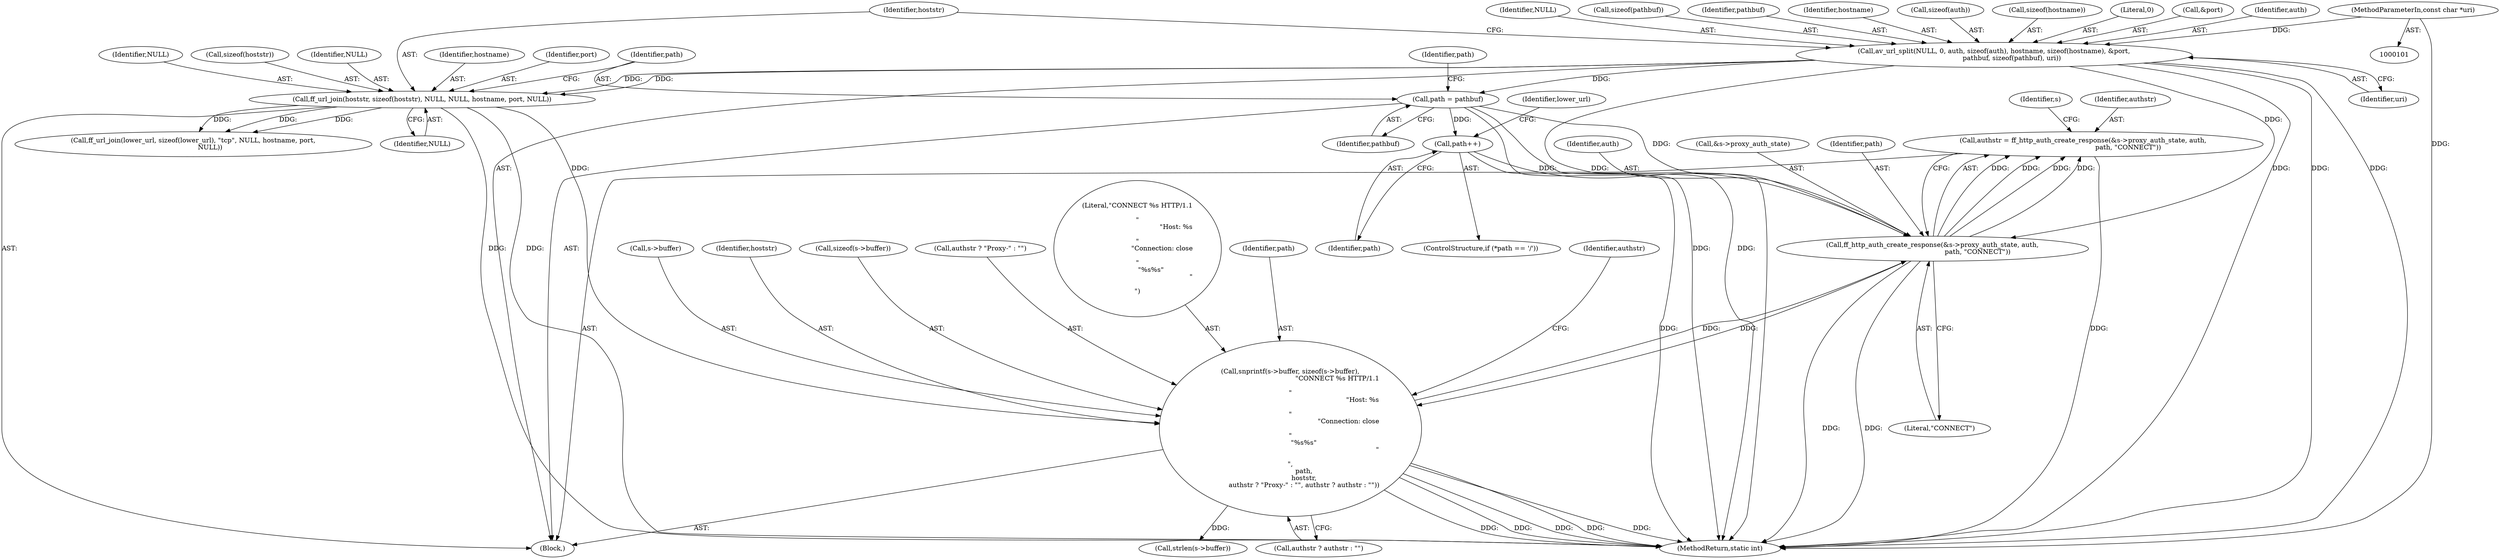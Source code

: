 digraph "0_FFmpeg_2a05c8f813de6f2278827734bf8102291e7484aa_2@pointer" {
"1000218" [label="(Call,authstr = ff_http_auth_create_response(&s->proxy_auth_state, auth,\n                                           path, \"CONNECT\"))"];
"1000220" [label="(Call,ff_http_auth_create_response(&s->proxy_auth_state, auth,\n                                           path, \"CONNECT\"))"];
"1000147" [label="(Call,av_url_split(NULL, 0, auth, sizeof(auth), hostname, sizeof(hostname), &port,\n                 pathbuf, sizeof(pathbuf), uri))"];
"1000103" [label="(MethodParameterIn,const char *uri)"];
"1000171" [label="(Call,path = pathbuf)"];
"1000228" [label="(Call,snprintf(s->buffer, sizeof(s->buffer),\n             \"CONNECT %s HTTP/1.1\r\n\"\n             \"Host: %s\r\n\"\n             \"Connection: close\r\n\"\n             \"%s%s\"\n             \"\r\n\",\n             path,\n             hoststr,\n             authstr ? \"Proxy-\" : \"\", authstr ? authstr : \"\"))"];
"1000162" [label="(Call,ff_url_join(hoststr, sizeof(hoststr), NULL, NULL, hostname, port, NULL))"];
"1000179" [label="(Call,path++)"];
"1000368" [label="(MethodReturn,static int)"];
"1000159" [label="(Call,sizeof(pathbuf))"];
"1000182" [label="(Identifier,lower_url)"];
"1000170" [label="(Identifier,NULL)"];
"1000177" [label="(Identifier,path)"];
"1000238" [label="(Identifier,hoststr)"];
"1000158" [label="(Identifier,pathbuf)"];
"1000166" [label="(Identifier,NULL)"];
"1000162" [label="(Call,ff_url_join(hoststr, sizeof(hoststr), NULL, NULL, hostname, port, NULL))"];
"1000220" [label="(Call,ff_http_auth_create_response(&s->proxy_auth_state, auth,\n                                           path, \"CONNECT\"))"];
"1000227" [label="(Literal,\"CONNECT\")"];
"1000173" [label="(Identifier,pathbuf)"];
"1000174" [label="(ControlStructure,if (*path == '/'))"];
"1000169" [label="(Identifier,port)"];
"1000153" [label="(Identifier,hostname)"];
"1000232" [label="(Call,sizeof(s->buffer))"];
"1000163" [label="(Identifier,hoststr)"];
"1000151" [label="(Call,sizeof(auth))"];
"1000181" [label="(Call,ff_url_join(lower_url, sizeof(lower_url), \"tcp\", NULL, hostname, port,\n                NULL))"];
"1000147" [label="(Call,av_url_split(NULL, 0, auth, sizeof(auth), hostname, sizeof(hostname), &port,\n                 pathbuf, sizeof(pathbuf), uri))"];
"1000172" [label="(Identifier,path)"];
"1000261" [label="(Call,strlen(s->buffer))"];
"1000225" [label="(Identifier,auth)"];
"1000239" [label="(Call,authstr ? \"Proxy-\" : \"\")"];
"1000218" [label="(Call,authstr = ff_http_auth_create_response(&s->proxy_auth_state, auth,\n                                           path, \"CONNECT\"))"];
"1000228" [label="(Call,snprintf(s->buffer, sizeof(s->buffer),\n             \"CONNECT %s HTTP/1.1\r\n\"\n             \"Host: %s\r\n\"\n             \"Connection: close\r\n\"\n             \"%s%s\"\n             \"\r\n\",\n             path,\n             hoststr,\n             authstr ? \"Proxy-\" : \"\", authstr ? authstr : \"\"))"];
"1000164" [label="(Call,sizeof(hoststr))"];
"1000219" [label="(Identifier,authstr)"];
"1000154" [label="(Call,sizeof(hostname))"];
"1000236" [label="(Literal,\"CONNECT %s HTTP/1.1\r\n\"\n             \"Host: %s\r\n\"\n             \"Connection: close\r\n\"\n             \"%s%s\"\n             \"\r\n\")"];
"1000161" [label="(Identifier,uri)"];
"1000237" [label="(Identifier,path)"];
"1000149" [label="(Literal,0)"];
"1000105" [label="(Block,)"];
"1000156" [label="(Call,&port)"];
"1000249" [label="(Identifier,authstr)"];
"1000230" [label="(Identifier,s)"];
"1000221" [label="(Call,&s->proxy_auth_state)"];
"1000103" [label="(MethodParameterIn,const char *uri)"];
"1000180" [label="(Identifier,path)"];
"1000150" [label="(Identifier,auth)"];
"1000243" [label="(Call,authstr ? authstr : \"\")"];
"1000167" [label="(Identifier,NULL)"];
"1000229" [label="(Call,s->buffer)"];
"1000171" [label="(Call,path = pathbuf)"];
"1000168" [label="(Identifier,hostname)"];
"1000148" [label="(Identifier,NULL)"];
"1000226" [label="(Identifier,path)"];
"1000179" [label="(Call,path++)"];
"1000218" -> "1000105"  [label="AST: "];
"1000218" -> "1000220"  [label="CFG: "];
"1000219" -> "1000218"  [label="AST: "];
"1000220" -> "1000218"  [label="AST: "];
"1000230" -> "1000218"  [label="CFG: "];
"1000218" -> "1000368"  [label="DDG: "];
"1000220" -> "1000218"  [label="DDG: "];
"1000220" -> "1000218"  [label="DDG: "];
"1000220" -> "1000218"  [label="DDG: "];
"1000220" -> "1000218"  [label="DDG: "];
"1000220" -> "1000227"  [label="CFG: "];
"1000221" -> "1000220"  [label="AST: "];
"1000225" -> "1000220"  [label="AST: "];
"1000226" -> "1000220"  [label="AST: "];
"1000227" -> "1000220"  [label="AST: "];
"1000220" -> "1000368"  [label="DDG: "];
"1000220" -> "1000368"  [label="DDG: "];
"1000147" -> "1000220"  [label="DDG: "];
"1000171" -> "1000220"  [label="DDG: "];
"1000228" -> "1000220"  [label="DDG: "];
"1000179" -> "1000220"  [label="DDG: "];
"1000220" -> "1000228"  [label="DDG: "];
"1000147" -> "1000105"  [label="AST: "];
"1000147" -> "1000161"  [label="CFG: "];
"1000148" -> "1000147"  [label="AST: "];
"1000149" -> "1000147"  [label="AST: "];
"1000150" -> "1000147"  [label="AST: "];
"1000151" -> "1000147"  [label="AST: "];
"1000153" -> "1000147"  [label="AST: "];
"1000154" -> "1000147"  [label="AST: "];
"1000156" -> "1000147"  [label="AST: "];
"1000158" -> "1000147"  [label="AST: "];
"1000159" -> "1000147"  [label="AST: "];
"1000161" -> "1000147"  [label="AST: "];
"1000163" -> "1000147"  [label="CFG: "];
"1000147" -> "1000368"  [label="DDG: "];
"1000147" -> "1000368"  [label="DDG: "];
"1000147" -> "1000368"  [label="DDG: "];
"1000147" -> "1000368"  [label="DDG: "];
"1000103" -> "1000147"  [label="DDG: "];
"1000147" -> "1000162"  [label="DDG: "];
"1000147" -> "1000162"  [label="DDG: "];
"1000147" -> "1000171"  [label="DDG: "];
"1000103" -> "1000101"  [label="AST: "];
"1000103" -> "1000368"  [label="DDG: "];
"1000171" -> "1000105"  [label="AST: "];
"1000171" -> "1000173"  [label="CFG: "];
"1000172" -> "1000171"  [label="AST: "];
"1000173" -> "1000171"  [label="AST: "];
"1000177" -> "1000171"  [label="CFG: "];
"1000171" -> "1000368"  [label="DDG: "];
"1000171" -> "1000368"  [label="DDG: "];
"1000171" -> "1000179"  [label="DDG: "];
"1000228" -> "1000105"  [label="AST: "];
"1000228" -> "1000243"  [label="CFG: "];
"1000229" -> "1000228"  [label="AST: "];
"1000232" -> "1000228"  [label="AST: "];
"1000236" -> "1000228"  [label="AST: "];
"1000237" -> "1000228"  [label="AST: "];
"1000238" -> "1000228"  [label="AST: "];
"1000239" -> "1000228"  [label="AST: "];
"1000243" -> "1000228"  [label="AST: "];
"1000249" -> "1000228"  [label="CFG: "];
"1000228" -> "1000368"  [label="DDG: "];
"1000228" -> "1000368"  [label="DDG: "];
"1000228" -> "1000368"  [label="DDG: "];
"1000228" -> "1000368"  [label="DDG: "];
"1000228" -> "1000368"  [label="DDG: "];
"1000162" -> "1000228"  [label="DDG: "];
"1000228" -> "1000261"  [label="DDG: "];
"1000162" -> "1000105"  [label="AST: "];
"1000162" -> "1000170"  [label="CFG: "];
"1000163" -> "1000162"  [label="AST: "];
"1000164" -> "1000162"  [label="AST: "];
"1000166" -> "1000162"  [label="AST: "];
"1000167" -> "1000162"  [label="AST: "];
"1000168" -> "1000162"  [label="AST: "];
"1000169" -> "1000162"  [label="AST: "];
"1000170" -> "1000162"  [label="AST: "];
"1000172" -> "1000162"  [label="CFG: "];
"1000162" -> "1000368"  [label="DDG: "];
"1000162" -> "1000368"  [label="DDG: "];
"1000162" -> "1000181"  [label="DDG: "];
"1000162" -> "1000181"  [label="DDG: "];
"1000162" -> "1000181"  [label="DDG: "];
"1000179" -> "1000174"  [label="AST: "];
"1000179" -> "1000180"  [label="CFG: "];
"1000180" -> "1000179"  [label="AST: "];
"1000182" -> "1000179"  [label="CFG: "];
"1000179" -> "1000368"  [label="DDG: "];
}
